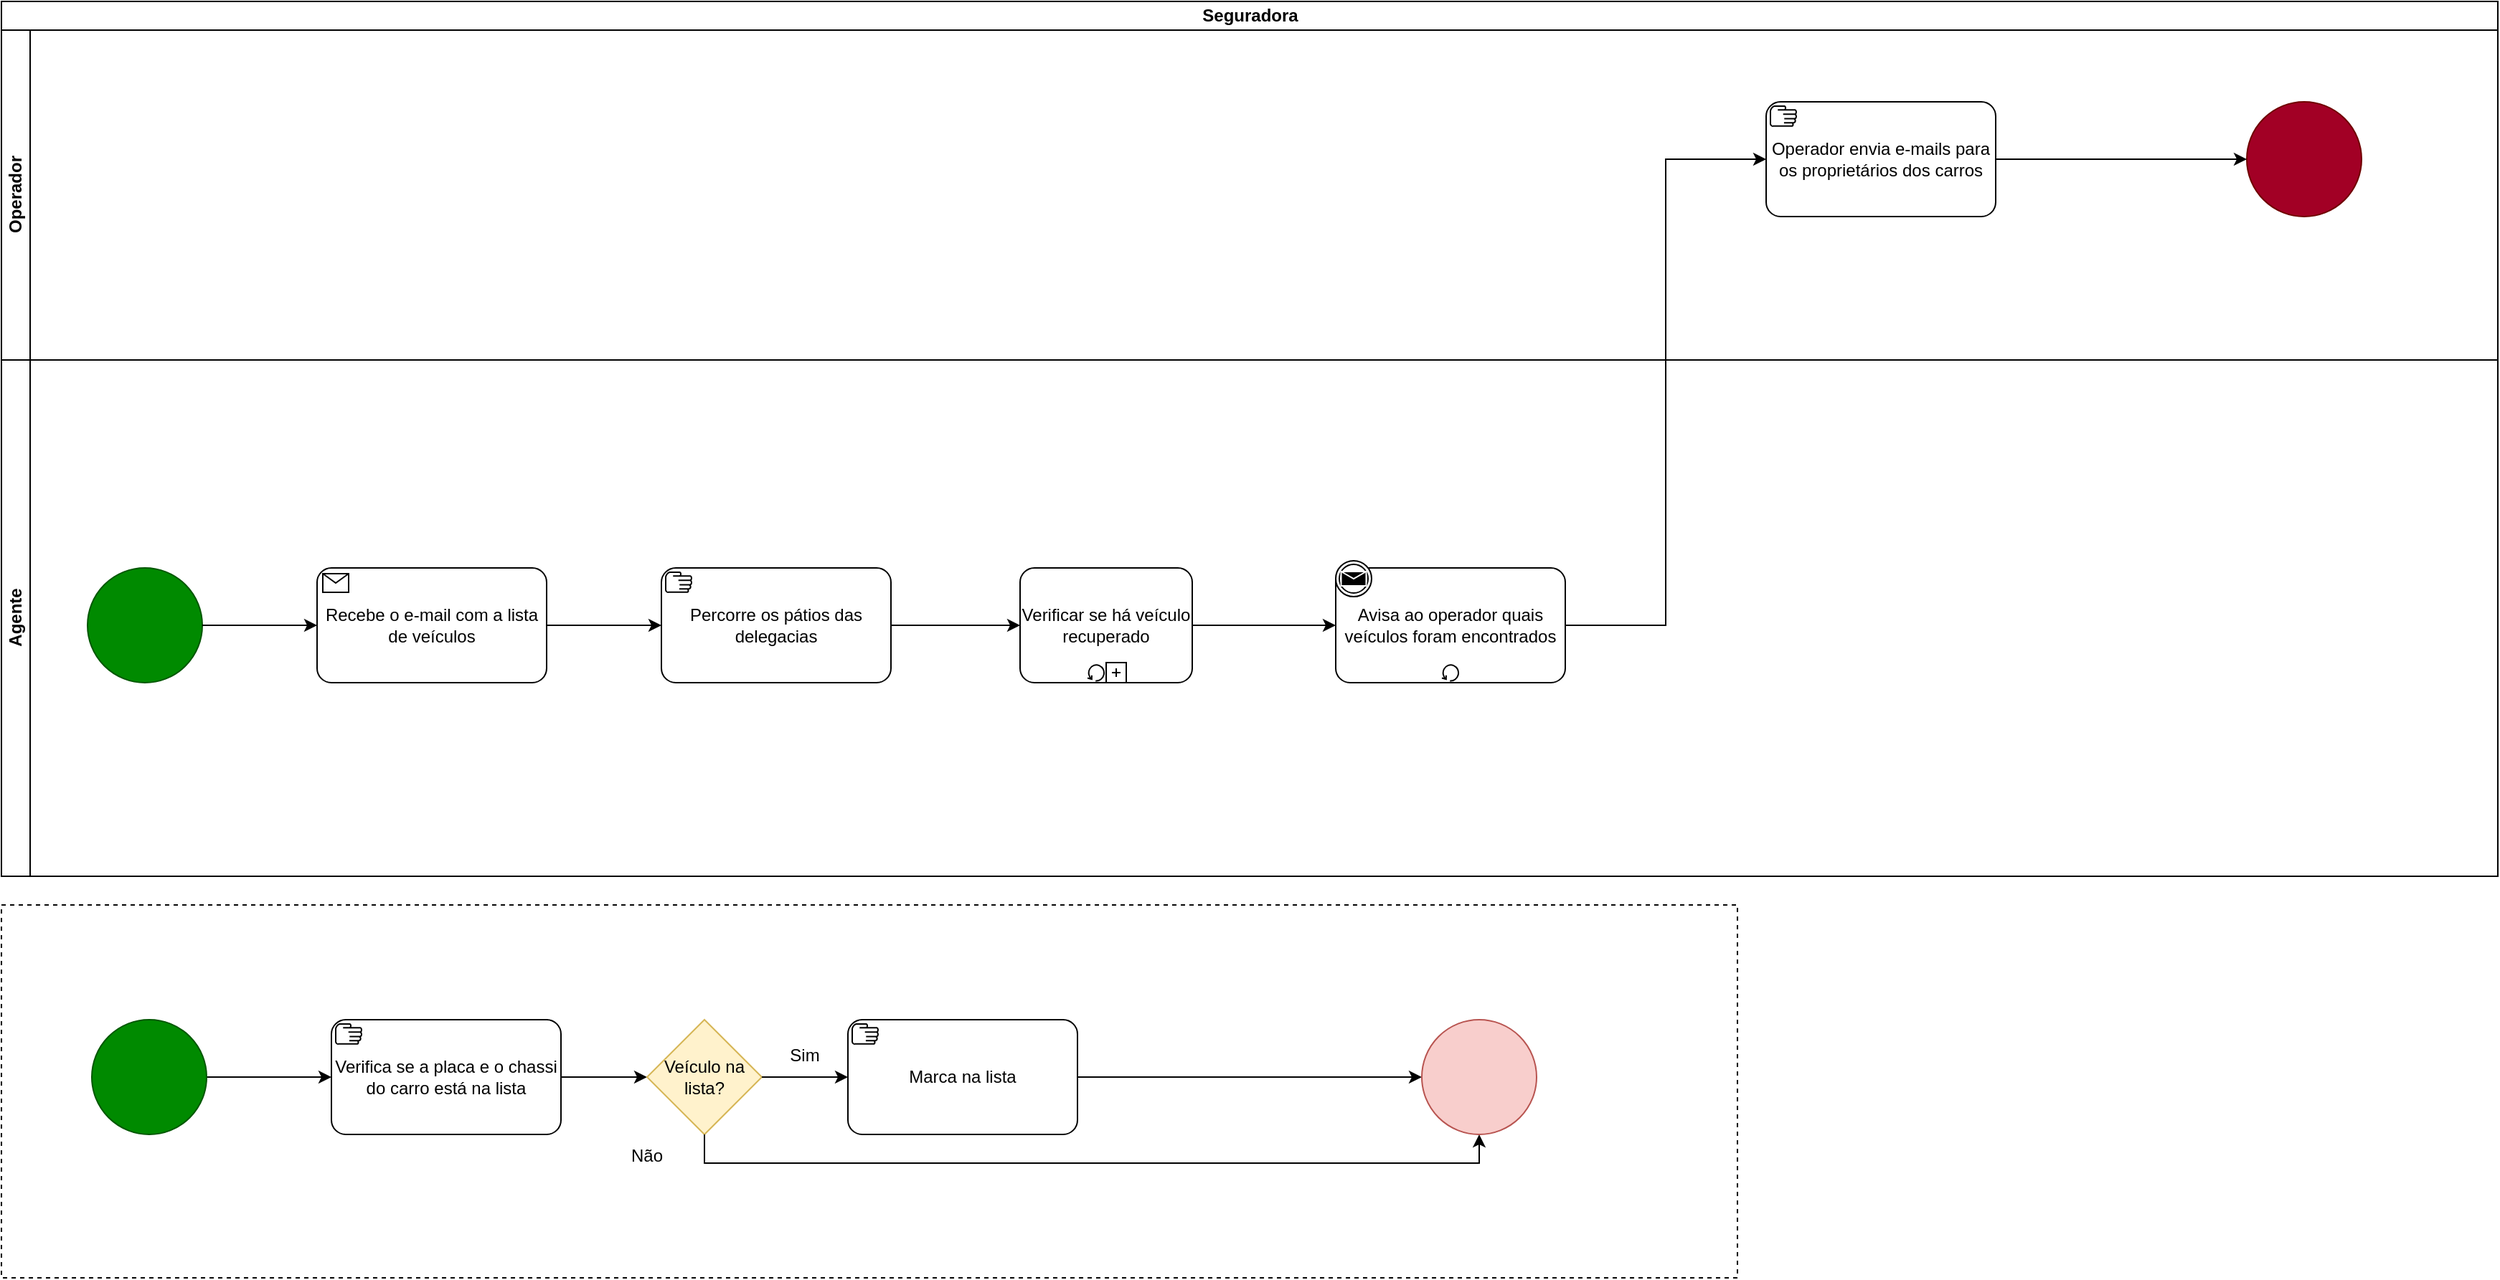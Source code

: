 <mxfile version="17.1.3" type="device"><diagram id="sfFJugH0tUqbge4wo_bO" name="Page-1"><mxGraphModel dx="1248" dy="1901" grid="1" gridSize="10" guides="1" tooltips="1" connect="1" arrows="1" fold="1" page="1" pageScale="1" pageWidth="827" pageHeight="1169" math="0" shadow="0"><root><mxCell id="0"/><mxCell id="1" parent="0"/><mxCell id="zzQOMVGivJNUgl0oaRII-44" value="Seguradora" style="swimlane;html=1;childLayout=stackLayout;resizeParent=1;resizeParentMax=0;horizontal=1;startSize=20;horizontalStack=0;" vertex="1" parent="1"><mxGeometry x="270" y="-140" width="1740" height="610" as="geometry"/></mxCell><mxCell id="zzQOMVGivJNUgl0oaRII-45" value="Operador" style="swimlane;html=1;startSize=20;horizontal=0;" vertex="1" parent="zzQOMVGivJNUgl0oaRII-44"><mxGeometry y="20" width="1740" height="230" as="geometry"/></mxCell><mxCell id="a-oZcILALoXqTBoKd9x_-38" value="" style="ellipse;whiteSpace=wrap;html=1;aspect=fixed;fillColor=#a20025;fontColor=#ffffff;strokeColor=#6F0000;" parent="zzQOMVGivJNUgl0oaRII-45" vertex="1"><mxGeometry x="1565" y="50" width="80" height="80" as="geometry"/></mxCell><mxCell id="a-oZcILALoXqTBoKd9x_-36" value="Operador envia e-mails para os proprietários dos carros" style="points=[[0.25,0,0],[0.5,0,0],[0.75,0,0],[1,0.25,0],[1,0.5,0],[1,0.75,0],[0.75,1,0],[0.5,1,0],[0.25,1,0],[0,0.75,0],[0,0.5,0],[0,0.25,0]];shape=mxgraph.bpmn.task;whiteSpace=wrap;rectStyle=rounded;size=10;taskMarker=manual;fontFamily=Helvetica;fontSize=12;fontColor=default;align=center;strokeColor=default;fillColor=default;html=1;" parent="zzQOMVGivJNUgl0oaRII-45" vertex="1"><mxGeometry x="1230" y="50" width="160" height="80" as="geometry"/></mxCell><mxCell id="a-oZcILALoXqTBoKd9x_-39" style="edgeStyle=orthogonalEdgeStyle;rounded=0;orthogonalLoop=1;jettySize=auto;html=1;exitX=1;exitY=0.5;exitDx=0;exitDy=0;entryX=0;entryY=0.5;entryDx=0;entryDy=0;" parent="zzQOMVGivJNUgl0oaRII-45" source="a-oZcILALoXqTBoKd9x_-36" target="a-oZcILALoXqTBoKd9x_-38" edge="1"><mxGeometry relative="1" as="geometry"><mxPoint x="1590" y="375" as="sourcePoint"/><mxPoint x="1670" y="405" as="targetPoint"/></mxGeometry></mxCell><mxCell id="zzQOMVGivJNUgl0oaRII-46" value="Agente" style="swimlane;html=1;startSize=20;horizontal=0;" vertex="1" parent="zzQOMVGivJNUgl0oaRII-44"><mxGeometry y="250" width="1740" height="360" as="geometry"/></mxCell><mxCell id="a-oZcILALoXqTBoKd9x_-9" value="" style="ellipse;whiteSpace=wrap;html=1;aspect=fixed;fillColor=#008a00;fontColor=#ffffff;strokeColor=#005700;" parent="zzQOMVGivJNUgl0oaRII-46" vertex="1"><mxGeometry x="60" y="145" width="80" height="80" as="geometry"/></mxCell><mxCell id="a-oZcILALoXqTBoKd9x_-10" value="Recebe o e-mail com a lista de veículos" style="points=[[0.25,0,0],[0.5,0,0],[0.75,0,0],[1,0.25,0],[1,0.5,0],[1,0.75,0],[0.75,1,0],[0.5,1,0],[0.25,1,0],[0,0.75,0],[0,0.5,0],[0,0.25,0]];shape=mxgraph.bpmn.task;whiteSpace=wrap;rectStyle=rounded;size=10;taskMarker=receive;fontFamily=Helvetica;fontSize=12;fontColor=default;align=center;strokeColor=default;fillColor=default;html=1;" parent="zzQOMVGivJNUgl0oaRII-46" vertex="1"><mxGeometry x="220" y="145" width="160" height="80" as="geometry"/></mxCell><mxCell id="a-oZcILALoXqTBoKd9x_-11" style="edgeStyle=orthogonalEdgeStyle;rounded=0;orthogonalLoop=1;jettySize=auto;html=1;entryX=0;entryY=0.5;entryDx=0;entryDy=0;" parent="zzQOMVGivJNUgl0oaRII-46" source="a-oZcILALoXqTBoKd9x_-9" target="a-oZcILALoXqTBoKd9x_-10" edge="1"><mxGeometry relative="1" as="geometry"/></mxCell><mxCell id="a-oZcILALoXqTBoKd9x_-13" style="edgeStyle=orthogonalEdgeStyle;rounded=0;orthogonalLoop=1;jettySize=auto;html=1;entryX=0;entryY=0.5;entryDx=0;entryDy=0;exitX=1;exitY=0.5;exitDx=0;exitDy=0;entryPerimeter=0;" parent="zzQOMVGivJNUgl0oaRII-46" source="a-oZcILALoXqTBoKd9x_-10" edge="1" target="a-oZcILALoXqTBoKd9x_-14"><mxGeometry relative="1" as="geometry"><mxPoint x="400" y="175" as="sourcePoint"/><mxPoint x="450" y="194.5" as="targetPoint"/></mxGeometry></mxCell><mxCell id="a-oZcILALoXqTBoKd9x_-14" value="Percorre os pátios das delegacias" style="points=[[0.25,0,0],[0.5,0,0],[0.75,0,0],[1,0.25,0],[1,0.5,0],[1,0.75,0],[0.75,1,0],[0.5,1,0],[0.25,1,0],[0,0.75,0],[0,0.5,0],[0,0.25,0]];shape=mxgraph.bpmn.task;whiteSpace=wrap;rectStyle=rounded;size=10;taskMarker=manual;fontFamily=Helvetica;fontSize=12;fontColor=default;align=center;strokeColor=default;fillColor=default;html=1;" parent="zzQOMVGivJNUgl0oaRII-46" vertex="1"><mxGeometry x="460" y="145" width="160" height="80" as="geometry"/></mxCell><mxCell id="a-oZcILALoXqTBoKd9x_-19" style="edgeStyle=orthogonalEdgeStyle;rounded=0;orthogonalLoop=1;jettySize=auto;html=1;exitX=1;exitY=0.5;exitDx=0;exitDy=0;entryX=0;entryY=0.5;entryDx=0;entryDy=0;entryPerimeter=0;" parent="zzQOMVGivJNUgl0oaRII-46" source="a-oZcILALoXqTBoKd9x_-14" target="zzQOMVGivJNUgl0oaRII-48" edge="1"><mxGeometry relative="1" as="geometry"><mxPoint x="640" y="155" as="sourcePoint"/><mxPoint x="710" y="185" as="targetPoint"/></mxGeometry></mxCell><mxCell id="a-oZcILALoXqTBoKd9x_-34" value="Avisa ao operador quais veículos foram encontrados" style="points=[[0.25,0,0],[0.5,0,0],[0.75,0,0],[1,0.25,0],[1,0.5,0],[1,0.75,0],[0.75,1,0],[0.5,1,0],[0.25,1,0],[0,0.75,0],[0,0.5,0],[0,0.25,0]];shape=mxgraph.bpmn.task;whiteSpace=wrap;rectStyle=rounded;size=10;taskMarker=abstract;isLoopStandard=1;fontFamily=Helvetica;fontSize=12;fontColor=default;align=center;strokeColor=default;fillColor=default;html=1;" parent="zzQOMVGivJNUgl0oaRII-46" vertex="1"><mxGeometry x="930" y="145" width="160" height="80" as="geometry"/></mxCell><mxCell id="zzQOMVGivJNUgl0oaRII-48" value="Verificar se há veículo recuperado" style="points=[[0.25,0,0],[0.5,0,0],[0.75,0,0],[1,0.25,0],[1,0.5,0],[1,0.75,0],[0.75,1,0],[0.5,1,0],[0.25,1,0],[0,0.75,0],[0,0.5,0],[0,0.25,0]];shape=mxgraph.bpmn.task;whiteSpace=wrap;rectStyle=rounded;size=10;taskMarker=abstract;isLoopStandard=1;isLoopSub=1;" vertex="1" parent="zzQOMVGivJNUgl0oaRII-46"><mxGeometry x="710" y="145" width="120" height="80" as="geometry"/></mxCell><mxCell id="zzQOMVGivJNUgl0oaRII-72" style="edgeStyle=orthogonalEdgeStyle;rounded=0;orthogonalLoop=1;jettySize=auto;html=1;exitX=1;exitY=0.5;exitDx=0;exitDy=0;entryX=0;entryY=0.5;entryDx=0;entryDy=0;entryPerimeter=0;exitPerimeter=0;" edge="1" parent="zzQOMVGivJNUgl0oaRII-46" source="zzQOMVGivJNUgl0oaRII-48" target="a-oZcILALoXqTBoKd9x_-34"><mxGeometry relative="1" as="geometry"><mxPoint x="830" y="184.41" as="sourcePoint"/><mxPoint x="920" y="184.41" as="targetPoint"/></mxGeometry></mxCell><mxCell id="zzQOMVGivJNUgl0oaRII-73" value="" style="points=[[0.145,0.145,0],[0.5,0,0],[0.855,0.145,0],[1,0.5,0],[0.855,0.855,0],[0.5,1,0],[0.145,0.855,0],[0,0.5,0]];shape=mxgraph.bpmn.event;html=1;verticalLabelPosition=bottom;labelBackgroundColor=#ffffff;verticalAlign=top;align=center;perimeter=ellipsePerimeter;outlineConnect=0;aspect=fixed;outline=throwing;symbol=message;fontFamily=Helvetica;fontSize=12;fontColor=default;strokeColor=default;fillColor=default;" vertex="1" parent="zzQOMVGivJNUgl0oaRII-46"><mxGeometry x="930" y="140" width="25" height="25" as="geometry"/></mxCell><mxCell id="zzQOMVGivJNUgl0oaRII-75" style="edgeStyle=orthogonalEdgeStyle;rounded=0;orthogonalLoop=1;jettySize=auto;html=1;entryX=0;entryY=0.5;entryDx=0;entryDy=0;entryPerimeter=0;" edge="1" parent="zzQOMVGivJNUgl0oaRII-44" source="a-oZcILALoXqTBoKd9x_-34" target="a-oZcILALoXqTBoKd9x_-36"><mxGeometry relative="1" as="geometry"/></mxCell><mxCell id="zzQOMVGivJNUgl0oaRII-51" value="" style="points=[[0.25,0,0],[0.5,0,0],[0.75,0,0],[1,0.25,0],[1,0.5,0],[1,0.75,0],[0.75,1,0],[0.5,1,0],[0.25,1,0],[0,0.75,0],[0,0.5,0],[0,0.25,0]];shape=mxgraph.bpmn.task;arcSize=10;taskMarker=abstract;outline=none;symbol=general;bpmnShapeType=subprocess;isLoopSub=0;verticalAlign=top;align=left;spacingLeft=5;fillColor=default;" vertex="1" parent="1"><mxGeometry x="270" y="490" width="1210" height="260" as="geometry"/></mxCell><mxCell id="zzQOMVGivJNUgl0oaRII-54" style="edgeStyle=orthogonalEdgeStyle;rounded=0;orthogonalLoop=1;jettySize=auto;html=1;entryX=0;entryY=0.5;entryDx=0;entryDy=0;entryPerimeter=0;" edge="1" parent="1" source="zzQOMVGivJNUgl0oaRII-52" target="zzQOMVGivJNUgl0oaRII-53"><mxGeometry relative="1" as="geometry"/></mxCell><mxCell id="zzQOMVGivJNUgl0oaRII-52" value="" style="ellipse;whiteSpace=wrap;html=1;aspect=fixed;fillColor=#008a00;fontColor=#ffffff;strokeColor=#005700;" vertex="1" parent="1"><mxGeometry x="333" y="570" width="80" height="80" as="geometry"/></mxCell><mxCell id="zzQOMVGivJNUgl0oaRII-58" style="edgeStyle=orthogonalEdgeStyle;rounded=0;orthogonalLoop=1;jettySize=auto;html=1;entryX=0;entryY=0.5;entryDx=0;entryDy=0;" edge="1" parent="1" source="zzQOMVGivJNUgl0oaRII-53" target="zzQOMVGivJNUgl0oaRII-57"><mxGeometry relative="1" as="geometry"/></mxCell><mxCell id="zzQOMVGivJNUgl0oaRII-53" value="Verifica se a placa e o chassi do carro está na lista" style="points=[[0.25,0,0],[0.5,0,0],[0.75,0,0],[1,0.25,0],[1,0.5,0],[1,0.75,0],[0.75,1,0],[0.5,1,0],[0.25,1,0],[0,0.75,0],[0,0.5,0],[0,0.25,0]];shape=mxgraph.bpmn.task;whiteSpace=wrap;rectStyle=rounded;size=10;taskMarker=manual;fontFamily=Helvetica;fontSize=12;fontColor=default;align=center;strokeColor=default;fillColor=default;html=1;" vertex="1" parent="1"><mxGeometry x="500" y="570" width="160" height="80" as="geometry"/></mxCell><mxCell id="zzQOMVGivJNUgl0oaRII-57" value="Veículo na lista?" style="rhombus;whiteSpace=wrap;html=1;fillColor=#fff2cc;strokeColor=#d6b656;" vertex="1" parent="1"><mxGeometry x="720" y="570" width="80" height="80" as="geometry"/></mxCell><mxCell id="zzQOMVGivJNUgl0oaRII-62" style="edgeStyle=orthogonalEdgeStyle;rounded=0;orthogonalLoop=1;jettySize=auto;html=1;entryX=0;entryY=0.5;entryDx=0;entryDy=0;exitX=1;exitY=0.5;exitDx=0;exitDy=0;entryPerimeter=0;" edge="1" parent="1" source="zzQOMVGivJNUgl0oaRII-57" target="zzQOMVGivJNUgl0oaRII-63"><mxGeometry relative="1" as="geometry"><mxPoint x="800" y="609.41" as="sourcePoint"/><mxPoint x="860" y="609.41" as="targetPoint"/></mxGeometry></mxCell><mxCell id="zzQOMVGivJNUgl0oaRII-69" style="edgeStyle=orthogonalEdgeStyle;rounded=0;orthogonalLoop=1;jettySize=auto;html=1;entryX=0;entryY=0.5;entryDx=0;entryDy=0;" edge="1" parent="1" source="zzQOMVGivJNUgl0oaRII-63" target="zzQOMVGivJNUgl0oaRII-67"><mxGeometry relative="1" as="geometry"/></mxCell><mxCell id="zzQOMVGivJNUgl0oaRII-63" value="Marca na lista" style="points=[[0.25,0,0],[0.5,0,0],[0.75,0,0],[1,0.25,0],[1,0.5,0],[1,0.75,0],[0.75,1,0],[0.5,1,0],[0.25,1,0],[0,0.75,0],[0,0.5,0],[0,0.25,0]];shape=mxgraph.bpmn.task;whiteSpace=wrap;rectStyle=rounded;size=10;taskMarker=manual;fontFamily=Helvetica;fontSize=12;fontColor=default;align=center;strokeColor=default;fillColor=default;html=1;" vertex="1" parent="1"><mxGeometry x="860" y="570" width="160" height="80" as="geometry"/></mxCell><mxCell id="zzQOMVGivJNUgl0oaRII-66" style="edgeStyle=orthogonalEdgeStyle;rounded=0;orthogonalLoop=1;jettySize=auto;html=1;entryX=0.5;entryY=1;entryDx=0;entryDy=0;exitX=0.5;exitY=1;exitDx=0;exitDy=0;" edge="1" parent="1" source="zzQOMVGivJNUgl0oaRII-57" target="zzQOMVGivJNUgl0oaRII-67"><mxGeometry relative="1" as="geometry"><mxPoint x="760" y="680" as="sourcePoint"/><mxPoint x="820" y="680" as="targetPoint"/></mxGeometry></mxCell><mxCell id="zzQOMVGivJNUgl0oaRII-67" value="" style="ellipse;whiteSpace=wrap;html=1;aspect=fixed;fillColor=#f8cecc;strokeColor=#b85450;" vertex="1" parent="1"><mxGeometry x="1260" y="570" width="80" height="80" as="geometry"/></mxCell><mxCell id="zzQOMVGivJNUgl0oaRII-70" value="Sim" style="text;html=1;strokeColor=none;fillColor=none;align=center;verticalAlign=middle;whiteSpace=wrap;rounded=0;" vertex="1" parent="1"><mxGeometry x="800" y="580" width="60" height="30" as="geometry"/></mxCell><mxCell id="zzQOMVGivJNUgl0oaRII-71" value="Não" style="text;html=1;strokeColor=none;fillColor=none;align=center;verticalAlign=middle;whiteSpace=wrap;rounded=0;" vertex="1" parent="1"><mxGeometry x="690" y="650" width="60" height="30" as="geometry"/></mxCell></root></mxGraphModel></diagram></mxfile>